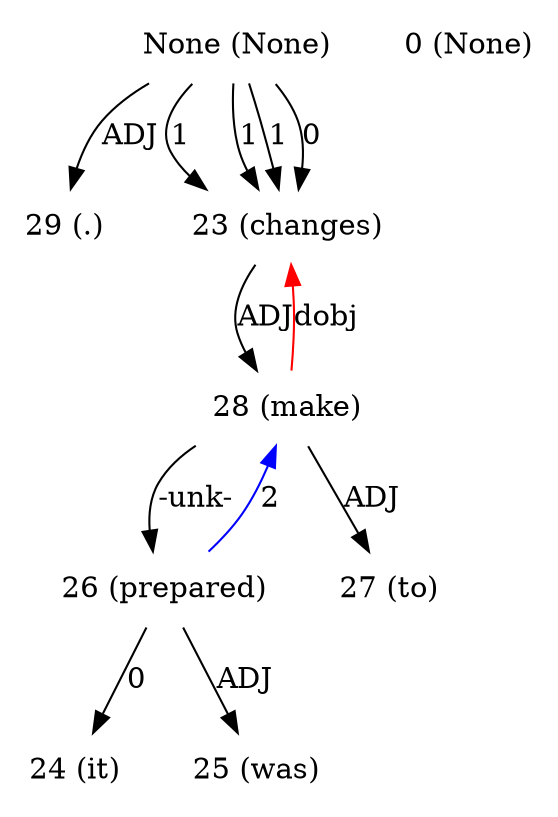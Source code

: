 digraph G{
edge [dir=forward]
node [shape=plaintext]

None [label="None (None)"]
None -> 29 [label="ADJ"]
None [label="None (None)"]
None -> 23 [label="1"]
None [label="None (None)"]
None -> 23 [label="1"]
None [label="None (None)"]
None -> 23 [label="1"]
None [label="None (None)"]
None -> 23 [label="0"]
0 [label="0 (None)"]
23 [label="23 (changes)"]
23 -> 28 [label="ADJ"]
28 -> 23 [label="dobj", color="red"]
24 [label="24 (it)"]
25 [label="25 (was)"]
26 [label="26 (prepared)"]
26 -> 24 [label="0"]
26 -> 28 [label="2", color="blue"]
26 -> 25 [label="ADJ"]
27 [label="27 (to)"]
28 [label="28 (make)"]
28 -> 26 [label="-unk-"]
28 -> 27 [label="ADJ"]
29 [label="29 (.)"]
}

